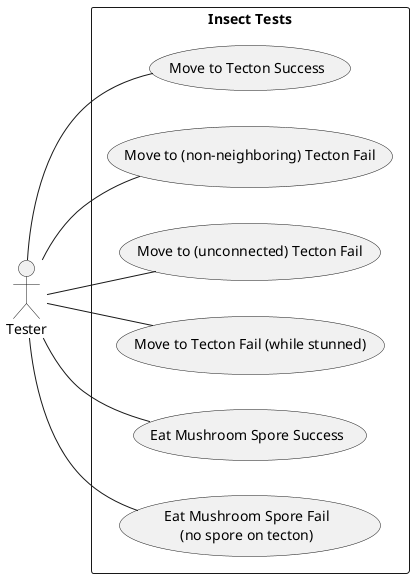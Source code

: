 @startuml insectTestCases
left to right direction

actor "Tester" as t

rectangle "Insect Tests" {
    usecase "Move to Tecton Success" as test1
	usecase "Move to (non-neighboring) Tecton Fail" as test2
	usecase "Move to (unconnected) Tecton Fail" as test3
	usecase "Move to Tecton Fail (while stunned)" as test4

	usecase "Eat Mushroom Spore Success" as test5
	usecase "Eat Mushroom Spore Fail\n(no spore on tecton)" as test6
}

t -- test1
t -- test2
t -- test3
t -- test4
t -- test5
t -- test6

@enduml
